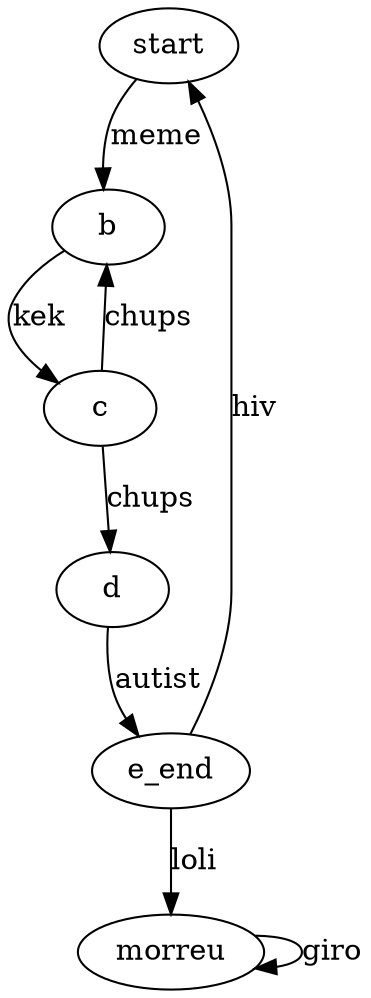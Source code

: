 digraph graphname { 
                start -> b [label="meme"];
                b -> c [label="kek"];
                c -> d [label="chups"];
                c -> b [label="chups"];
                d -> e_end[label="autist"];
                e_end -> start [label="hiv"];
				e_end -> morreu [label="loli"];
				morreu -> morreu [label="giro"];
        }